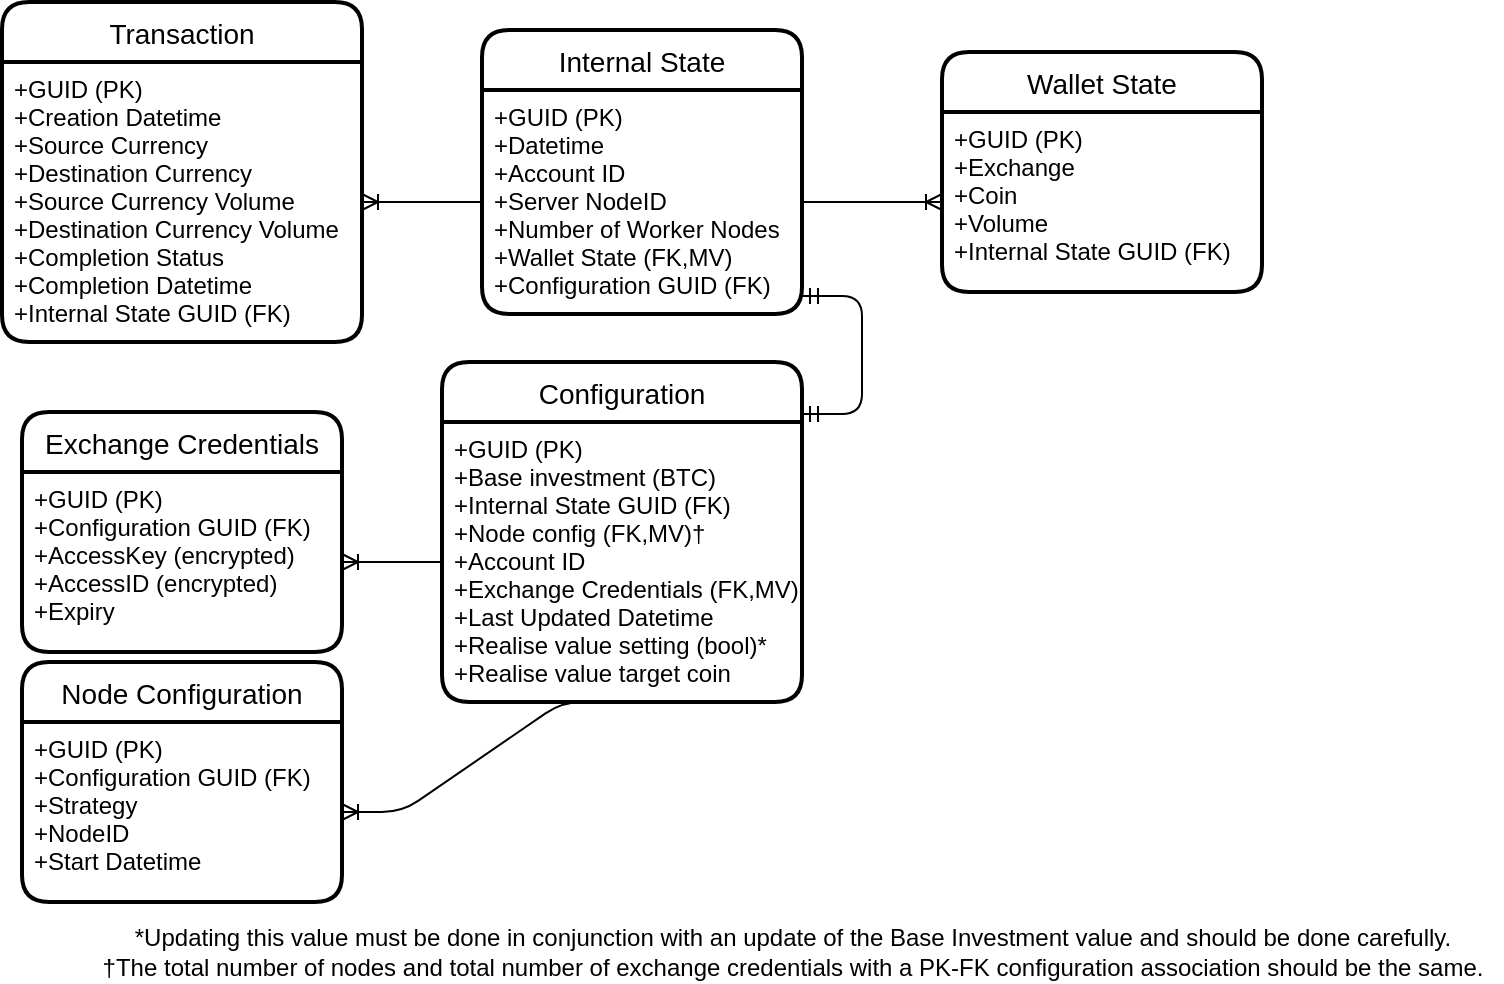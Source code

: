 <mxfile version="14.4.2" type="device"><diagram id="r73C-xBV9TUeITflz2LX" name="Page-1"><mxGraphModel dx="1186" dy="609" grid="1" gridSize="10" guides="1" tooltips="1" connect="1" arrows="1" fold="1" page="1" pageScale="1" pageWidth="827" pageHeight="1169" math="0" shadow="0"><root><mxCell id="0"/><mxCell id="1" parent="0"/><mxCell id="YvPXYfSt6Wb_TyAiXQMT-14" value="Transaction" style="swimlane;childLayout=stackLayout;horizontal=1;startSize=30;horizontalStack=0;rounded=1;fontSize=14;fontStyle=0;strokeWidth=2;resizeParent=0;resizeLast=1;shadow=0;dashed=0;align=center;" vertex="1" parent="1"><mxGeometry x="50" y="80" width="180" height="170" as="geometry"/></mxCell><mxCell id="YvPXYfSt6Wb_TyAiXQMT-15" value="+GUID (PK)&#10;+Creation Datetime&#10;+Source Currency&#10;+Destination Currency&#10;+Source Currency Volume&#10;+Destination Currency Volume&#10;+Completion Status&#10;+Completion Datetime&#10;+Internal State GUID (FK)" style="align=left;strokeColor=none;fillColor=none;spacingLeft=4;fontSize=12;verticalAlign=top;resizable=0;rotatable=0;part=1;" vertex="1" parent="YvPXYfSt6Wb_TyAiXQMT-14"><mxGeometry y="30" width="180" height="140" as="geometry"/></mxCell><mxCell id="YvPXYfSt6Wb_TyAiXQMT-16" value="Internal State" style="swimlane;childLayout=stackLayout;horizontal=1;startSize=30;horizontalStack=0;rounded=1;fontSize=14;fontStyle=0;strokeWidth=2;resizeParent=0;resizeLast=1;shadow=0;dashed=0;align=center;" vertex="1" parent="1"><mxGeometry x="290" y="94" width="160" height="142" as="geometry"/></mxCell><mxCell id="YvPXYfSt6Wb_TyAiXQMT-17" value="+GUID (PK)&#10;+Datetime&#10;+Account ID&#10;+Server NodeID&#10;+Number of Worker Nodes&#10;+Wallet State (FK,MV)&#10;+Configuration GUID (FK)" style="align=left;strokeColor=none;fillColor=none;spacingLeft=4;fontSize=12;verticalAlign=top;resizable=0;rotatable=0;part=1;" vertex="1" parent="YvPXYfSt6Wb_TyAiXQMT-16"><mxGeometry y="30" width="160" height="112" as="geometry"/></mxCell><mxCell id="YvPXYfSt6Wb_TyAiXQMT-18" value="Configuration" style="swimlane;childLayout=stackLayout;horizontal=1;startSize=30;horizontalStack=0;rounded=1;fontSize=14;fontStyle=0;strokeWidth=2;resizeParent=0;resizeLast=1;shadow=0;dashed=0;align=center;" vertex="1" parent="1"><mxGeometry x="270" y="260" width="180" height="170" as="geometry"/></mxCell><mxCell id="YvPXYfSt6Wb_TyAiXQMT-19" value="+GUID (PK)&#10;+Base investment (BTC)&#10;+Internal State GUID (FK)&#10;+Node config (FK,MV)†&#10;+Account ID &#10;+Exchange Credentials (FK,MV)&#10;+Last Updated Datetime&#10;+Realise value setting (bool)*&#10;+Realise value target coin" style="align=left;strokeColor=none;fillColor=none;spacingLeft=4;fontSize=12;verticalAlign=top;resizable=0;rotatable=0;part=1;" vertex="1" parent="YvPXYfSt6Wb_TyAiXQMT-18"><mxGeometry y="30" width="180" height="140" as="geometry"/></mxCell><mxCell id="YvPXYfSt6Wb_TyAiXQMT-20" value="" style="edgeStyle=entityRelationEdgeStyle;fontSize=12;html=1;endArrow=ERmandOne;startArrow=ERmandOne;exitX=1;exitY=0.92;exitDx=0;exitDy=0;exitPerimeter=0;entryX=1;entryY=0.153;entryDx=0;entryDy=0;entryPerimeter=0;" edge="1" parent="1" source="YvPXYfSt6Wb_TyAiXQMT-17" target="YvPXYfSt6Wb_TyAiXQMT-18"><mxGeometry width="100" height="100" relative="1" as="geometry"><mxPoint x="450" y="180" as="sourcePoint"/><mxPoint x="740" y="350" as="targetPoint"/></mxGeometry></mxCell><mxCell id="YvPXYfSt6Wb_TyAiXQMT-21" value="" style="edgeStyle=entityRelationEdgeStyle;fontSize=12;html=1;endArrow=ERoneToMany;entryX=1;entryY=0.5;entryDx=0;entryDy=0;exitX=0;exitY=0.5;exitDx=0;exitDy=0;" edge="1" parent="1" source="YvPXYfSt6Wb_TyAiXQMT-17" target="YvPXYfSt6Wb_TyAiXQMT-15"><mxGeometry width="100" height="100" relative="1" as="geometry"><mxPoint x="300" y="320" as="sourcePoint"/><mxPoint x="400" y="220" as="targetPoint"/></mxGeometry></mxCell><mxCell id="YvPXYfSt6Wb_TyAiXQMT-22" value="Exchange Credentials" style="swimlane;childLayout=stackLayout;horizontal=1;startSize=30;horizontalStack=0;rounded=1;fontSize=14;fontStyle=0;strokeWidth=2;resizeParent=0;resizeLast=1;shadow=0;dashed=0;align=center;" vertex="1" parent="1"><mxGeometry x="60" y="285" width="160" height="120" as="geometry"/></mxCell><mxCell id="YvPXYfSt6Wb_TyAiXQMT-23" value="+GUID (PK)&#10;+Configuration GUID (FK)&#10;+AccessKey (encrypted)&#10;+AccessID (encrypted)&#10;+Expiry" style="align=left;strokeColor=none;fillColor=none;spacingLeft=4;fontSize=12;verticalAlign=top;resizable=0;rotatable=0;part=1;" vertex="1" parent="YvPXYfSt6Wb_TyAiXQMT-22"><mxGeometry y="30" width="160" height="90" as="geometry"/></mxCell><mxCell id="YvPXYfSt6Wb_TyAiXQMT-24" value="" style="edgeStyle=entityRelationEdgeStyle;fontSize=12;html=1;endArrow=ERoneToMany;entryX=1;entryY=0.5;entryDx=0;entryDy=0;exitX=0;exitY=0.5;exitDx=0;exitDy=0;" edge="1" parent="1" source="YvPXYfSt6Wb_TyAiXQMT-19" target="YvPXYfSt6Wb_TyAiXQMT-23"><mxGeometry width="100" height="100" relative="1" as="geometry"><mxPoint x="440" y="440" as="sourcePoint"/><mxPoint x="690" y="450" as="targetPoint"/></mxGeometry></mxCell><mxCell id="YvPXYfSt6Wb_TyAiXQMT-25" value="Node Configuration" style="swimlane;childLayout=stackLayout;horizontal=1;startSize=30;horizontalStack=0;rounded=1;fontSize=14;fontStyle=0;strokeWidth=2;resizeParent=0;resizeLast=1;shadow=0;dashed=0;align=center;" vertex="1" parent="1"><mxGeometry x="60" y="410" width="160" height="120" as="geometry"/></mxCell><mxCell id="YvPXYfSt6Wb_TyAiXQMT-26" value="+GUID (PK)&#10;+Configuration GUID (FK)&#10;+Strategy&#10;+NodeID&#10;+Start Datetime" style="align=left;strokeColor=none;fillColor=none;spacingLeft=4;fontSize=12;verticalAlign=top;resizable=0;rotatable=0;part=1;" vertex="1" parent="YvPXYfSt6Wb_TyAiXQMT-25"><mxGeometry y="30" width="160" height="90" as="geometry"/></mxCell><mxCell id="YvPXYfSt6Wb_TyAiXQMT-27" value="" style="edgeStyle=entityRelationEdgeStyle;fontSize=12;html=1;endArrow=ERoneToMany;entryX=1;entryY=0.5;entryDx=0;entryDy=0;exitX=0.5;exitY=1;exitDx=0;exitDy=0;" edge="1" parent="1" source="YvPXYfSt6Wb_TyAiXQMT-19" target="YvPXYfSt6Wb_TyAiXQMT-26"><mxGeometry width="100" height="100" relative="1" as="geometry"><mxPoint x="520" y="520" as="sourcePoint"/><mxPoint x="540" y="560" as="targetPoint"/></mxGeometry></mxCell><mxCell id="YvPXYfSt6Wb_TyAiXQMT-28" value="*Updating this value must be done in conjunction with an update of the Base Investment value and should be done carefully.&lt;br&gt;†The total number of nodes and total number of exchange credentials with a PK-FK configuration association should be the same." style="text;html=1;align=center;verticalAlign=middle;resizable=0;points=[];autosize=1;" vertex="1" parent="1"><mxGeometry x="90" y="540" width="710" height="30" as="geometry"/></mxCell><mxCell id="YvPXYfSt6Wb_TyAiXQMT-29" value="Wallet State" style="swimlane;childLayout=stackLayout;horizontal=1;startSize=30;horizontalStack=0;rounded=1;fontSize=14;fontStyle=0;strokeWidth=2;resizeParent=0;resizeLast=1;shadow=0;dashed=0;align=center;" vertex="1" parent="1"><mxGeometry x="520" y="105" width="160" height="120" as="geometry"/></mxCell><mxCell id="YvPXYfSt6Wb_TyAiXQMT-30" value="+GUID (PK)&#10;+Exchange&#10;+Coin&#10;+Volume&#10;+Internal State GUID (FK)" style="align=left;strokeColor=none;fillColor=none;spacingLeft=4;fontSize=12;verticalAlign=top;resizable=0;rotatable=0;part=1;" vertex="1" parent="YvPXYfSt6Wb_TyAiXQMT-29"><mxGeometry y="30" width="160" height="90" as="geometry"/></mxCell><mxCell id="YvPXYfSt6Wb_TyAiXQMT-31" value="" style="edgeStyle=entityRelationEdgeStyle;fontSize=12;html=1;endArrow=ERoneToMany;exitX=1;exitY=0.5;exitDx=0;exitDy=0;entryX=0;entryY=0.5;entryDx=0;entryDy=0;" edge="1" parent="1" source="YvPXYfSt6Wb_TyAiXQMT-17" target="YvPXYfSt6Wb_TyAiXQMT-30"><mxGeometry width="100" height="100" relative="1" as="geometry"><mxPoint x="520" y="380" as="sourcePoint"/><mxPoint x="620" y="280" as="targetPoint"/></mxGeometry></mxCell></root></mxGraphModel></diagram></mxfile>